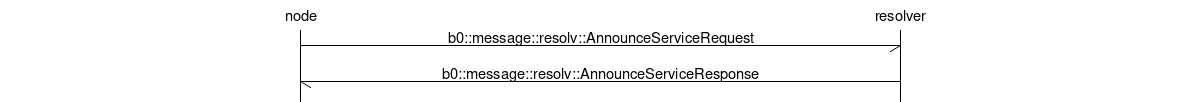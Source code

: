 msc {
    hscale = "2";

    n [ label="node" ], r [ label="resolver" ];

    n->r [ label="b0::message::resolv::AnnounceServiceRequest" ];
    r->n [ label="b0::message::resolv::AnnounceServiceResponse" ];
}
